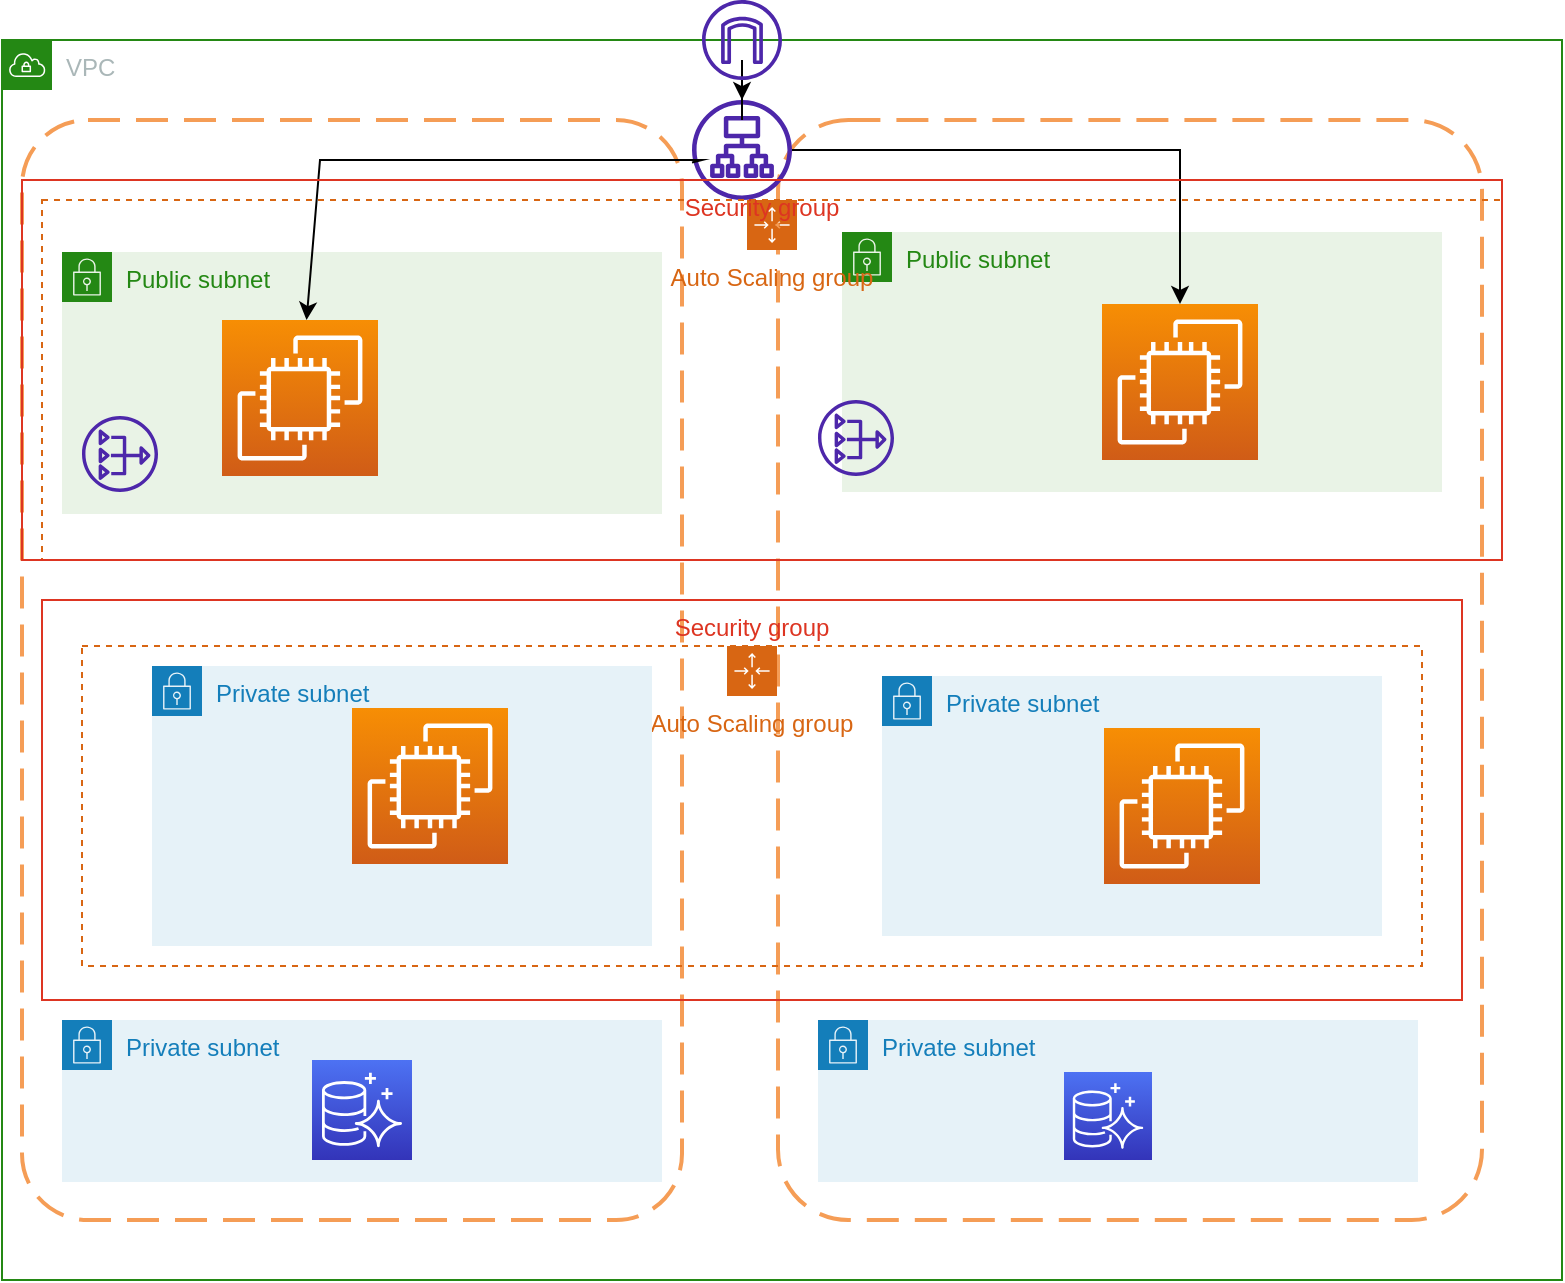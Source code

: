 <mxfile version="21.5.0" type="github">
  <diagram name="Page-1" id="8MU4IKMPJKSYNqfJH-IU">
    <mxGraphModel dx="1218" dy="557" grid="1" gridSize="10" guides="1" tooltips="1" connect="1" arrows="1" fold="1" page="1" pageScale="1" pageWidth="850" pageHeight="1100" math="0" shadow="0">
      <root>
        <mxCell id="0" />
        <mxCell id="1" parent="0" />
        <mxCell id="HmyuzON0dCTs6x4CJT24-2" value="VPC" style="points=[[0,0],[0.25,0],[0.5,0],[0.75,0],[1,0],[1,0.25],[1,0.5],[1,0.75],[1,1],[0.75,1],[0.5,1],[0.25,1],[0,1],[0,0.75],[0,0.5],[0,0.25]];outlineConnect=0;gradientColor=none;html=1;whiteSpace=wrap;fontSize=12;fontStyle=0;container=1;pointerEvents=0;collapsible=0;recursiveResize=0;shape=mxgraph.aws4.group;grIcon=mxgraph.aws4.group_vpc;strokeColor=#248814;fillColor=none;verticalAlign=top;align=left;spacingLeft=30;fontColor=#AAB7B8;dashed=0;" vertex="1" parent="1">
          <mxGeometry x="50" y="40" width="780" height="620" as="geometry" />
        </mxCell>
        <mxCell id="HmyuzON0dCTs6x4CJT24-4" value="" style="rounded=1;arcSize=10;dashed=1;strokeColor=#F59D56;fillColor=none;gradientColor=none;dashPattern=8 4;strokeWidth=2;" vertex="1" parent="HmyuzON0dCTs6x4CJT24-2">
          <mxGeometry x="388" y="40" width="352" height="550" as="geometry" />
        </mxCell>
        <mxCell id="HmyuzON0dCTs6x4CJT24-11" value="Private subnet" style="points=[[0,0],[0.25,0],[0.5,0],[0.75,0],[1,0],[1,0.25],[1,0.5],[1,0.75],[1,1],[0.75,1],[0.5,1],[0.25,1],[0,1],[0,0.75],[0,0.5],[0,0.25]];outlineConnect=0;gradientColor=none;html=1;whiteSpace=wrap;fontSize=12;fontStyle=0;container=1;pointerEvents=0;collapsible=0;recursiveResize=0;shape=mxgraph.aws4.group;grIcon=mxgraph.aws4.group_security_group;grStroke=0;strokeColor=#147EBA;fillColor=#E6F2F8;verticalAlign=top;align=left;spacingLeft=30;fontColor=#147EBA;dashed=0;" vertex="1" parent="HmyuzON0dCTs6x4CJT24-2">
          <mxGeometry x="408" y="490" width="300" height="81" as="geometry" />
        </mxCell>
        <mxCell id="HmyuzON0dCTs6x4CJT24-19" value="" style="sketch=0;points=[[0,0,0],[0.25,0,0],[0.5,0,0],[0.75,0,0],[1,0,0],[0,1,0],[0.25,1,0],[0.5,1,0],[0.75,1,0],[1,1,0],[0,0.25,0],[0,0.5,0],[0,0.75,0],[1,0.25,0],[1,0.5,0],[1,0.75,0]];outlineConnect=0;fontColor=#232F3E;gradientColor=#4D72F3;gradientDirection=north;fillColor=#3334B9;strokeColor=#ffffff;dashed=0;verticalLabelPosition=bottom;verticalAlign=top;align=center;html=1;fontSize=12;fontStyle=0;aspect=fixed;shape=mxgraph.aws4.resourceIcon;resIcon=mxgraph.aws4.aurora;" vertex="1" parent="HmyuzON0dCTs6x4CJT24-11">
          <mxGeometry x="123" y="26" width="44" height="44" as="geometry" />
        </mxCell>
        <mxCell id="HmyuzON0dCTs6x4CJT24-12" value="Public subnet" style="points=[[0,0],[0.25,0],[0.5,0],[0.75,0],[1,0],[1,0.25],[1,0.5],[1,0.75],[1,1],[0.75,1],[0.5,1],[0.25,1],[0,1],[0,0.75],[0,0.5],[0,0.25]];outlineConnect=0;gradientColor=none;html=1;whiteSpace=wrap;fontSize=12;fontStyle=0;container=1;pointerEvents=0;collapsible=0;recursiveResize=0;shape=mxgraph.aws4.group;grIcon=mxgraph.aws4.group_security_group;grStroke=0;strokeColor=#248814;fillColor=#E9F3E6;verticalAlign=top;align=left;spacingLeft=30;fontColor=#248814;dashed=0;" vertex="1" parent="HmyuzON0dCTs6x4CJT24-2">
          <mxGeometry x="420" y="96" width="300" height="130" as="geometry" />
        </mxCell>
        <mxCell id="HmyuzON0dCTs6x4CJT24-23" value="" style="sketch=0;points=[[0,0,0],[0.25,0,0],[0.5,0,0],[0.75,0,0],[1,0,0],[0,1,0],[0.25,1,0],[0.5,1,0],[0.75,1,0],[1,1,0],[0,0.25,0],[0,0.5,0],[0,0.75,0],[1,0.25,0],[1,0.5,0],[1,0.75,0]];outlineConnect=0;fontColor=#232F3E;gradientColor=#F78E04;gradientDirection=north;fillColor=#D05C17;strokeColor=#ffffff;dashed=0;verticalLabelPosition=bottom;verticalAlign=top;align=center;html=1;fontSize=12;fontStyle=0;aspect=fixed;shape=mxgraph.aws4.resourceIcon;resIcon=mxgraph.aws4.ec2;" vertex="1" parent="HmyuzON0dCTs6x4CJT24-12">
          <mxGeometry x="130" y="36" width="78" height="78" as="geometry" />
        </mxCell>
        <mxCell id="HmyuzON0dCTs6x4CJT24-16" value="" style="sketch=0;outlineConnect=0;fontColor=#232F3E;gradientColor=none;fillColor=#4D27AA;strokeColor=none;dashed=0;verticalLabelPosition=bottom;verticalAlign=top;align=center;html=1;fontSize=12;fontStyle=0;aspect=fixed;pointerEvents=1;shape=mxgraph.aws4.nat_gateway;" vertex="1" parent="HmyuzON0dCTs6x4CJT24-2">
          <mxGeometry x="408" y="180" width="38" height="38" as="geometry" />
        </mxCell>
        <mxCell id="HmyuzON0dCTs6x4CJT24-3" value="" style="rounded=1;arcSize=10;dashed=1;strokeColor=#F59D56;fillColor=none;gradientColor=none;dashPattern=8 4;strokeWidth=2;" vertex="1" parent="HmyuzON0dCTs6x4CJT24-2">
          <mxGeometry x="10" y="40" width="330" height="550" as="geometry" />
        </mxCell>
        <mxCell id="HmyuzON0dCTs6x4CJT24-13" value="Public subnet" style="points=[[0,0],[0.25,0],[0.5,0],[0.75,0],[1,0],[1,0.25],[1,0.5],[1,0.75],[1,1],[0.75,1],[0.5,1],[0.25,1],[0,1],[0,0.75],[0,0.5],[0,0.25]];outlineConnect=0;gradientColor=none;html=1;whiteSpace=wrap;fontSize=12;fontStyle=0;container=1;pointerEvents=0;collapsible=0;recursiveResize=0;shape=mxgraph.aws4.group;grIcon=mxgraph.aws4.group_security_group;grStroke=0;strokeColor=#248814;fillColor=#E9F3E6;verticalAlign=top;align=left;spacingLeft=30;fontColor=#248814;dashed=0;" vertex="1" parent="HmyuzON0dCTs6x4CJT24-2">
          <mxGeometry x="30" y="106" width="300" height="131" as="geometry" />
        </mxCell>
        <mxCell id="HmyuzON0dCTs6x4CJT24-6" value="Private subnet" style="points=[[0,0],[0.25,0],[0.5,0],[0.75,0],[1,0],[1,0.25],[1,0.5],[1,0.75],[1,1],[0.75,1],[0.5,1],[0.25,1],[0,1],[0,0.75],[0,0.5],[0,0.25]];outlineConnect=0;gradientColor=none;html=1;whiteSpace=wrap;fontSize=12;fontStyle=0;container=1;pointerEvents=0;collapsible=0;recursiveResize=0;shape=mxgraph.aws4.group;grIcon=mxgraph.aws4.group_security_group;grStroke=0;strokeColor=#147EBA;fillColor=#E6F2F8;verticalAlign=top;align=left;spacingLeft=30;fontColor=#147EBA;dashed=0;" vertex="1" parent="HmyuzON0dCTs6x4CJT24-2">
          <mxGeometry x="30" y="490" width="300" height="81" as="geometry" />
        </mxCell>
        <mxCell id="HmyuzON0dCTs6x4CJT24-24" value="" style="sketch=0;outlineConnect=0;fontColor=#232F3E;gradientColor=none;fillColor=#4D27AA;strokeColor=none;dashed=0;verticalLabelPosition=bottom;verticalAlign=top;align=center;html=1;fontSize=12;fontStyle=0;aspect=fixed;pointerEvents=1;shape=mxgraph.aws4.application_load_balancer;" vertex="1" parent="HmyuzON0dCTs6x4CJT24-2">
          <mxGeometry x="345" y="30" width="50" height="50" as="geometry" />
        </mxCell>
        <mxCell id="HmyuzON0dCTs6x4CJT24-27" value="" style="endArrow=classic;html=1;rounded=0;" edge="1" parent="HmyuzON0dCTs6x4CJT24-2" source="HmyuzON0dCTs6x4CJT24-24" target="HmyuzON0dCTs6x4CJT24-22">
          <mxGeometry width="50" height="50" relative="1" as="geometry">
            <mxPoint x="470" y="240" as="sourcePoint" />
            <mxPoint x="520" y="190" as="targetPoint" />
            <Array as="points">
              <mxPoint x="350" y="60" />
              <mxPoint x="159" y="60" />
            </Array>
          </mxGeometry>
        </mxCell>
        <mxCell id="HmyuzON0dCTs6x4CJT24-28" value="" style="endArrow=classic;html=1;rounded=0;entryX=0.5;entryY=0;entryDx=0;entryDy=0;entryPerimeter=0;" edge="1" parent="HmyuzON0dCTs6x4CJT24-2" source="HmyuzON0dCTs6x4CJT24-24" target="HmyuzON0dCTs6x4CJT24-23">
          <mxGeometry width="50" height="50" relative="1" as="geometry">
            <mxPoint x="470" y="240" as="sourcePoint" />
            <mxPoint x="520" y="190" as="targetPoint" />
            <Array as="points">
              <mxPoint x="589" y="55" />
            </Array>
          </mxGeometry>
        </mxCell>
        <mxCell id="HmyuzON0dCTs6x4CJT24-36" value="Auto Scaling group" style="points=[[0,0],[0.25,0],[0.5,0],[0.75,0],[1,0],[1,0.25],[1,0.5],[1,0.75],[1,1],[0.75,1],[0.5,1],[0.25,1],[0,1],[0,0.75],[0,0.5],[0,0.25]];outlineConnect=0;gradientColor=none;html=1;whiteSpace=wrap;fontSize=12;fontStyle=0;container=1;pointerEvents=0;collapsible=0;recursiveResize=0;shape=mxgraph.aws4.groupCenter;grIcon=mxgraph.aws4.group_auto_scaling_group;grStroke=1;strokeColor=#D86613;fillColor=none;verticalAlign=top;align=center;fontColor=#D86613;dashed=1;spacingTop=25;" vertex="1" parent="HmyuzON0dCTs6x4CJT24-2">
          <mxGeometry x="40" y="303" width="670" height="160" as="geometry" />
        </mxCell>
        <mxCell id="HmyuzON0dCTs6x4CJT24-8" value="Private subnet" style="points=[[0,0],[0.25,0],[0.5,0],[0.75,0],[1,0],[1,0.25],[1,0.5],[1,0.75],[1,1],[0.75,1],[0.5,1],[0.25,1],[0,1],[0,0.75],[0,0.5],[0,0.25]];outlineConnect=0;gradientColor=none;html=1;whiteSpace=wrap;fontSize=12;fontStyle=0;container=1;pointerEvents=0;collapsible=0;recursiveResize=0;shape=mxgraph.aws4.group;grIcon=mxgraph.aws4.group_security_group;grStroke=0;strokeColor=#147EBA;fillColor=#E6F2F8;verticalAlign=top;align=left;spacingLeft=30;fontColor=#147EBA;dashed=0;" vertex="1" parent="HmyuzON0dCTs6x4CJT24-36">
          <mxGeometry x="35" y="10" width="250" height="140" as="geometry" />
        </mxCell>
        <mxCell id="HmyuzON0dCTs6x4CJT24-21" value="" style="sketch=0;points=[[0,0,0],[0.25,0,0],[0.5,0,0],[0.75,0,0],[1,0,0],[0,1,0],[0.25,1,0],[0.5,1,0],[0.75,1,0],[1,1,0],[0,0.25,0],[0,0.5,0],[0,0.75,0],[1,0.25,0],[1,0.5,0],[1,0.75,0]];outlineConnect=0;fontColor=#232F3E;gradientColor=#F78E04;gradientDirection=north;fillColor=#D05C17;strokeColor=#ffffff;dashed=0;verticalLabelPosition=bottom;verticalAlign=top;align=center;html=1;fontSize=12;fontStyle=0;aspect=fixed;shape=mxgraph.aws4.resourceIcon;resIcon=mxgraph.aws4.ec2;" vertex="1" parent="HmyuzON0dCTs6x4CJT24-8">
          <mxGeometry x="100" y="21" width="78" height="78" as="geometry" />
        </mxCell>
        <mxCell id="HmyuzON0dCTs6x4CJT24-35" value="Auto Scaling group" style="points=[[0,0],[0.25,0],[0.5,0],[0.75,0],[1,0],[1,0.25],[1,0.5],[1,0.75],[1,1],[0.75,1],[0.5,1],[0.25,1],[0,1],[0,0.75],[0,0.5],[0,0.25]];outlineConnect=0;gradientColor=none;html=1;whiteSpace=wrap;fontSize=12;fontStyle=0;container=1;pointerEvents=0;collapsible=0;recursiveResize=0;shape=mxgraph.aws4.groupCenter;grIcon=mxgraph.aws4.group_auto_scaling_group;grStroke=1;strokeColor=#D86613;fillColor=none;verticalAlign=top;align=center;fontColor=#D86613;dashed=1;spacingTop=25;" vertex="1" parent="HmyuzON0dCTs6x4CJT24-2">
          <mxGeometry x="20" y="80" width="730" height="180" as="geometry" />
        </mxCell>
        <mxCell id="HmyuzON0dCTs6x4CJT24-22" value="" style="sketch=0;points=[[0,0,0],[0.25,0,0],[0.5,0,0],[0.75,0,0],[1,0,0],[0,1,0],[0.25,1,0],[0.5,1,0],[0.75,1,0],[1,1,0],[0,0.25,0],[0,0.5,0],[0,0.75,0],[1,0.25,0],[1,0.5,0],[1,0.75,0]];outlineConnect=0;fontColor=#232F3E;gradientColor=#F78E04;gradientDirection=north;fillColor=#D05C17;strokeColor=#ffffff;dashed=0;verticalLabelPosition=bottom;verticalAlign=top;align=center;html=1;fontSize=12;fontStyle=0;aspect=fixed;shape=mxgraph.aws4.resourceIcon;resIcon=mxgraph.aws4.ec2;" vertex="1" parent="HmyuzON0dCTs6x4CJT24-35">
          <mxGeometry x="90" y="60" width="78" height="78" as="geometry" />
        </mxCell>
        <mxCell id="HmyuzON0dCTs6x4CJT24-37" value="Security group" style="fillColor=none;strokeColor=#DD3522;verticalAlign=top;fontStyle=0;fontColor=#DD3522;whiteSpace=wrap;html=1;" vertex="1" parent="HmyuzON0dCTs6x4CJT24-35">
          <mxGeometry x="-10" y="-10" width="740" height="190" as="geometry" />
        </mxCell>
        <mxCell id="HmyuzON0dCTs6x4CJT24-15" value="" style="sketch=0;outlineConnect=0;fontColor=#232F3E;gradientColor=none;fillColor=#4D27AA;strokeColor=none;dashed=0;verticalLabelPosition=bottom;verticalAlign=top;align=center;html=1;fontSize=12;fontStyle=0;aspect=fixed;pointerEvents=1;shape=mxgraph.aws4.nat_gateway;" vertex="1" parent="HmyuzON0dCTs6x4CJT24-2">
          <mxGeometry x="40" y="188" width="38" height="38" as="geometry" />
        </mxCell>
        <mxCell id="HmyuzON0dCTs6x4CJT24-10" value="Private subnet" style="points=[[0,0],[0.25,0],[0.5,0],[0.75,0],[1,0],[1,0.25],[1,0.5],[1,0.75],[1,1],[0.75,1],[0.5,1],[0.25,1],[0,1],[0,0.75],[0,0.5],[0,0.25]];outlineConnect=0;gradientColor=none;html=1;whiteSpace=wrap;fontSize=12;fontStyle=0;container=1;pointerEvents=0;collapsible=0;recursiveResize=0;shape=mxgraph.aws4.group;grIcon=mxgraph.aws4.group_security_group;grStroke=0;strokeColor=#147EBA;fillColor=#E6F2F8;verticalAlign=top;align=left;spacingLeft=30;fontColor=#147EBA;dashed=0;" vertex="1" parent="HmyuzON0dCTs6x4CJT24-2">
          <mxGeometry x="440" y="318" width="250" height="130" as="geometry" />
        </mxCell>
        <mxCell id="HmyuzON0dCTs6x4CJT24-20" value="" style="sketch=0;points=[[0,0,0],[0.25,0,0],[0.5,0,0],[0.75,0,0],[1,0,0],[0,1,0],[0.25,1,0],[0.5,1,0],[0.75,1,0],[1,1,0],[0,0.25,0],[0,0.5,0],[0,0.75,0],[1,0.25,0],[1,0.5,0],[1,0.75,0]];outlineConnect=0;fontColor=#232F3E;gradientColor=#F78E04;gradientDirection=north;fillColor=#D05C17;strokeColor=#ffffff;dashed=0;verticalLabelPosition=bottom;verticalAlign=top;align=center;html=1;fontSize=12;fontStyle=0;aspect=fixed;shape=mxgraph.aws4.resourceIcon;resIcon=mxgraph.aws4.ec2;" vertex="1" parent="HmyuzON0dCTs6x4CJT24-10">
          <mxGeometry x="111" y="26" width="78" height="78" as="geometry" />
        </mxCell>
        <mxCell id="HmyuzON0dCTs6x4CJT24-18" value="" style="sketch=0;points=[[0,0,0],[0.25,0,0],[0.5,0,0],[0.75,0,0],[1,0,0],[0,1,0],[0.25,1,0],[0.5,1,0],[0.75,1,0],[1,1,0],[0,0.25,0],[0,0.5,0],[0,0.75,0],[1,0.25,0],[1,0.5,0],[1,0.75,0]];outlineConnect=0;fontColor=#232F3E;gradientColor=#4D72F3;gradientDirection=north;fillColor=#3334B9;strokeColor=#ffffff;dashed=0;verticalLabelPosition=bottom;verticalAlign=top;align=center;html=1;fontSize=12;fontStyle=0;aspect=fixed;shape=mxgraph.aws4.resourceIcon;resIcon=mxgraph.aws4.aurora;" vertex="1" parent="HmyuzON0dCTs6x4CJT24-2">
          <mxGeometry x="155" y="510" width="50" height="50" as="geometry" />
        </mxCell>
        <mxCell id="HmyuzON0dCTs6x4CJT24-39" value="Security group" style="fillColor=none;strokeColor=#DD3522;verticalAlign=top;fontStyle=0;fontColor=#DD3522;whiteSpace=wrap;html=1;" vertex="1" parent="HmyuzON0dCTs6x4CJT24-2">
          <mxGeometry x="20" y="280" width="710" height="200" as="geometry" />
        </mxCell>
        <mxCell id="HmyuzON0dCTs6x4CJT24-25" value="" style="edgeStyle=orthogonalEdgeStyle;rounded=0;orthogonalLoop=1;jettySize=auto;html=1;" edge="1" parent="1" source="HmyuzON0dCTs6x4CJT24-14" target="HmyuzON0dCTs6x4CJT24-24">
          <mxGeometry relative="1" as="geometry" />
        </mxCell>
        <mxCell id="HmyuzON0dCTs6x4CJT24-14" value="" style="sketch=0;outlineConnect=0;fontColor=#232F3E;gradientColor=none;fillColor=#4D27AA;strokeColor=none;dashed=0;verticalLabelPosition=bottom;verticalAlign=top;align=center;html=1;fontSize=12;fontStyle=0;aspect=fixed;pointerEvents=1;shape=mxgraph.aws4.internet_gateway;" vertex="1" parent="1">
          <mxGeometry x="400" y="20" width="40" height="40" as="geometry" />
        </mxCell>
      </root>
    </mxGraphModel>
  </diagram>
</mxfile>
